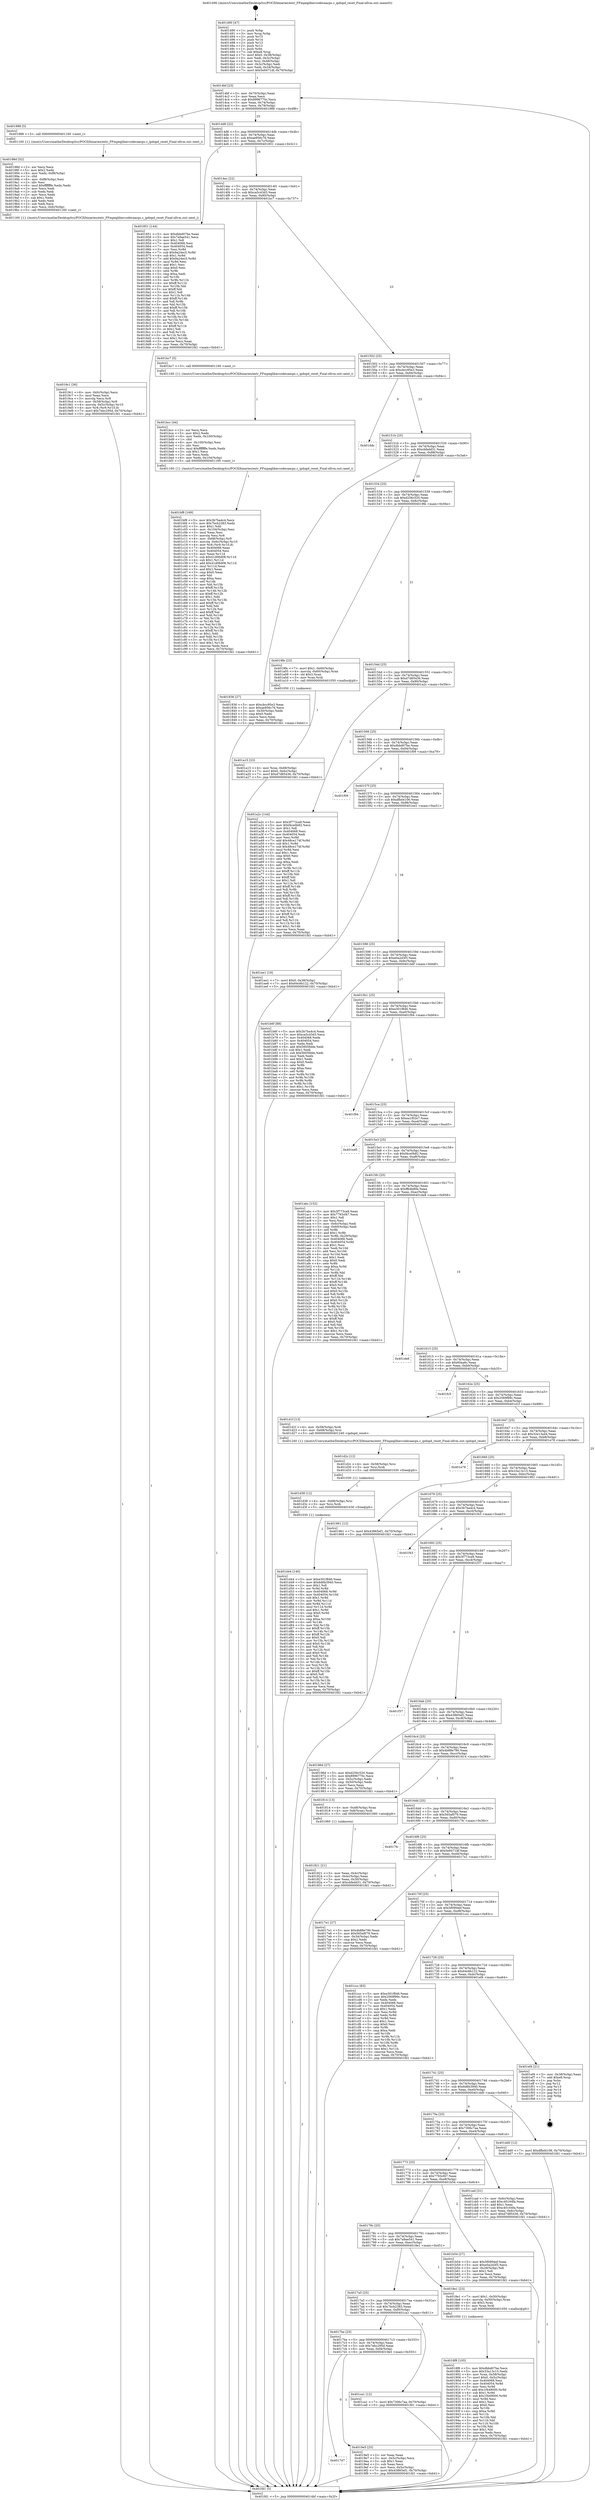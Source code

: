 digraph "0x401490" {
  label = "0x401490 (/mnt/c/Users/mathe/Desktop/tcc/POCII/binaries/extr_FFmpeglibavcodecaacps.c_ipdopd_reset_Final-ollvm.out::main(0))"
  labelloc = "t"
  node[shape=record]

  Entry [label="",width=0.3,height=0.3,shape=circle,fillcolor=black,style=filled]
  "0x4014bf" [label="{
     0x4014bf [23]\l
     | [instrs]\l
     &nbsp;&nbsp;0x4014bf \<+3\>: mov -0x70(%rbp),%eax\l
     &nbsp;&nbsp;0x4014c2 \<+2\>: mov %eax,%ecx\l
     &nbsp;&nbsp;0x4014c4 \<+6\>: sub $0x8996770c,%ecx\l
     &nbsp;&nbsp;0x4014ca \<+3\>: mov %eax,-0x74(%rbp)\l
     &nbsp;&nbsp;0x4014cd \<+3\>: mov %ecx,-0x78(%rbp)\l
     &nbsp;&nbsp;0x4014d0 \<+6\>: je 0000000000401988 \<main+0x4f8\>\l
  }"]
  "0x401988" [label="{
     0x401988 [5]\l
     | [instrs]\l
     &nbsp;&nbsp;0x401988 \<+5\>: call 0000000000401160 \<next_i\>\l
     | [calls]\l
     &nbsp;&nbsp;0x401160 \{1\} (/mnt/c/Users/mathe/Desktop/tcc/POCII/binaries/extr_FFmpeglibavcodecaacps.c_ipdopd_reset_Final-ollvm.out::next_i)\l
  }"]
  "0x4014d6" [label="{
     0x4014d6 [22]\l
     | [instrs]\l
     &nbsp;&nbsp;0x4014d6 \<+5\>: jmp 00000000004014db \<main+0x4b\>\l
     &nbsp;&nbsp;0x4014db \<+3\>: mov -0x74(%rbp),%eax\l
     &nbsp;&nbsp;0x4014de \<+5\>: sub $0xae956c76,%eax\l
     &nbsp;&nbsp;0x4014e3 \<+3\>: mov %eax,-0x7c(%rbp)\l
     &nbsp;&nbsp;0x4014e6 \<+6\>: je 0000000000401851 \<main+0x3c1\>\l
  }"]
  Exit [label="",width=0.3,height=0.3,shape=circle,fillcolor=black,style=filled,peripheries=2]
  "0x401851" [label="{
     0x401851 [144]\l
     | [instrs]\l
     &nbsp;&nbsp;0x401851 \<+5\>: mov $0xdbbd07be,%eax\l
     &nbsp;&nbsp;0x401856 \<+5\>: mov $0x7a9ae541,%ecx\l
     &nbsp;&nbsp;0x40185b \<+2\>: mov $0x1,%dl\l
     &nbsp;&nbsp;0x40185d \<+7\>: mov 0x404068,%esi\l
     &nbsp;&nbsp;0x401864 \<+7\>: mov 0x404054,%edi\l
     &nbsp;&nbsp;0x40186b \<+3\>: mov %esi,%r8d\l
     &nbsp;&nbsp;0x40186e \<+7\>: sub $0x9a24ec5,%r8d\l
     &nbsp;&nbsp;0x401875 \<+4\>: sub $0x1,%r8d\l
     &nbsp;&nbsp;0x401879 \<+7\>: add $0x9a24ec5,%r8d\l
     &nbsp;&nbsp;0x401880 \<+4\>: imul %r8d,%esi\l
     &nbsp;&nbsp;0x401884 \<+3\>: and $0x1,%esi\l
     &nbsp;&nbsp;0x401887 \<+3\>: cmp $0x0,%esi\l
     &nbsp;&nbsp;0x40188a \<+4\>: sete %r9b\l
     &nbsp;&nbsp;0x40188e \<+3\>: cmp $0xa,%edi\l
     &nbsp;&nbsp;0x401891 \<+4\>: setl %r10b\l
     &nbsp;&nbsp;0x401895 \<+3\>: mov %r9b,%r11b\l
     &nbsp;&nbsp;0x401898 \<+4\>: xor $0xff,%r11b\l
     &nbsp;&nbsp;0x40189c \<+3\>: mov %r10b,%bl\l
     &nbsp;&nbsp;0x40189f \<+3\>: xor $0xff,%bl\l
     &nbsp;&nbsp;0x4018a2 \<+3\>: xor $0x1,%dl\l
     &nbsp;&nbsp;0x4018a5 \<+3\>: mov %r11b,%r14b\l
     &nbsp;&nbsp;0x4018a8 \<+4\>: and $0xff,%r14b\l
     &nbsp;&nbsp;0x4018ac \<+3\>: and %dl,%r9b\l
     &nbsp;&nbsp;0x4018af \<+3\>: mov %bl,%r15b\l
     &nbsp;&nbsp;0x4018b2 \<+4\>: and $0xff,%r15b\l
     &nbsp;&nbsp;0x4018b6 \<+3\>: and %dl,%r10b\l
     &nbsp;&nbsp;0x4018b9 \<+3\>: or %r9b,%r14b\l
     &nbsp;&nbsp;0x4018bc \<+3\>: or %r10b,%r15b\l
     &nbsp;&nbsp;0x4018bf \<+3\>: xor %r15b,%r14b\l
     &nbsp;&nbsp;0x4018c2 \<+3\>: or %bl,%r11b\l
     &nbsp;&nbsp;0x4018c5 \<+4\>: xor $0xff,%r11b\l
     &nbsp;&nbsp;0x4018c9 \<+3\>: or $0x1,%dl\l
     &nbsp;&nbsp;0x4018cc \<+3\>: and %dl,%r11b\l
     &nbsp;&nbsp;0x4018cf \<+3\>: or %r11b,%r14b\l
     &nbsp;&nbsp;0x4018d2 \<+4\>: test $0x1,%r14b\l
     &nbsp;&nbsp;0x4018d6 \<+3\>: cmovne %ecx,%eax\l
     &nbsp;&nbsp;0x4018d9 \<+3\>: mov %eax,-0x70(%rbp)\l
     &nbsp;&nbsp;0x4018dc \<+5\>: jmp 0000000000401fd1 \<main+0xb41\>\l
  }"]
  "0x4014ec" [label="{
     0x4014ec [22]\l
     | [instrs]\l
     &nbsp;&nbsp;0x4014ec \<+5\>: jmp 00000000004014f1 \<main+0x61\>\l
     &nbsp;&nbsp;0x4014f1 \<+3\>: mov -0x74(%rbp),%eax\l
     &nbsp;&nbsp;0x4014f4 \<+5\>: sub $0xca5c43d3,%eax\l
     &nbsp;&nbsp;0x4014f9 \<+3\>: mov %eax,-0x80(%rbp)\l
     &nbsp;&nbsp;0x4014fc \<+6\>: je 0000000000401bc7 \<main+0x737\>\l
  }"]
  "0x401d44" [label="{
     0x401d44 [140]\l
     | [instrs]\l
     &nbsp;&nbsp;0x401d44 \<+5\>: mov $0xe301f846,%eax\l
     &nbsp;&nbsp;0x401d49 \<+5\>: mov $0x6d6b3940,%ecx\l
     &nbsp;&nbsp;0x401d4e \<+2\>: mov $0x1,%dl\l
     &nbsp;&nbsp;0x401d50 \<+3\>: xor %r8d,%r8d\l
     &nbsp;&nbsp;0x401d53 \<+8\>: mov 0x404068,%r9d\l
     &nbsp;&nbsp;0x401d5b \<+8\>: mov 0x404054,%r10d\l
     &nbsp;&nbsp;0x401d63 \<+4\>: sub $0x1,%r8d\l
     &nbsp;&nbsp;0x401d67 \<+3\>: mov %r9d,%r11d\l
     &nbsp;&nbsp;0x401d6a \<+3\>: add %r8d,%r11d\l
     &nbsp;&nbsp;0x401d6d \<+4\>: imul %r11d,%r9d\l
     &nbsp;&nbsp;0x401d71 \<+4\>: and $0x1,%r9d\l
     &nbsp;&nbsp;0x401d75 \<+4\>: cmp $0x0,%r9d\l
     &nbsp;&nbsp;0x401d79 \<+3\>: sete %bl\l
     &nbsp;&nbsp;0x401d7c \<+4\>: cmp $0xa,%r10d\l
     &nbsp;&nbsp;0x401d80 \<+4\>: setl %r14b\l
     &nbsp;&nbsp;0x401d84 \<+3\>: mov %bl,%r15b\l
     &nbsp;&nbsp;0x401d87 \<+4\>: xor $0xff,%r15b\l
     &nbsp;&nbsp;0x401d8b \<+3\>: mov %r14b,%r12b\l
     &nbsp;&nbsp;0x401d8e \<+4\>: xor $0xff,%r12b\l
     &nbsp;&nbsp;0x401d92 \<+3\>: xor $0x0,%dl\l
     &nbsp;&nbsp;0x401d95 \<+3\>: mov %r15b,%r13b\l
     &nbsp;&nbsp;0x401d98 \<+4\>: and $0x0,%r13b\l
     &nbsp;&nbsp;0x401d9c \<+2\>: and %dl,%bl\l
     &nbsp;&nbsp;0x401d9e \<+3\>: mov %r12b,%sil\l
     &nbsp;&nbsp;0x401da1 \<+4\>: and $0x0,%sil\l
     &nbsp;&nbsp;0x401da5 \<+3\>: and %dl,%r14b\l
     &nbsp;&nbsp;0x401da8 \<+3\>: or %bl,%r13b\l
     &nbsp;&nbsp;0x401dab \<+3\>: or %r14b,%sil\l
     &nbsp;&nbsp;0x401dae \<+3\>: xor %sil,%r13b\l
     &nbsp;&nbsp;0x401db1 \<+3\>: or %r12b,%r15b\l
     &nbsp;&nbsp;0x401db4 \<+4\>: xor $0xff,%r15b\l
     &nbsp;&nbsp;0x401db8 \<+3\>: or $0x0,%dl\l
     &nbsp;&nbsp;0x401dbb \<+3\>: and %dl,%r15b\l
     &nbsp;&nbsp;0x401dbe \<+3\>: or %r15b,%r13b\l
     &nbsp;&nbsp;0x401dc1 \<+4\>: test $0x1,%r13b\l
     &nbsp;&nbsp;0x401dc5 \<+3\>: cmovne %ecx,%eax\l
     &nbsp;&nbsp;0x401dc8 \<+3\>: mov %eax,-0x70(%rbp)\l
     &nbsp;&nbsp;0x401dcb \<+5\>: jmp 0000000000401fd1 \<main+0xb41\>\l
  }"]
  "0x401bc7" [label="{
     0x401bc7 [5]\l
     | [instrs]\l
     &nbsp;&nbsp;0x401bc7 \<+5\>: call 0000000000401160 \<next_i\>\l
     | [calls]\l
     &nbsp;&nbsp;0x401160 \{1\} (/mnt/c/Users/mathe/Desktop/tcc/POCII/binaries/extr_FFmpeglibavcodecaacps.c_ipdopd_reset_Final-ollvm.out::next_i)\l
  }"]
  "0x401502" [label="{
     0x401502 [25]\l
     | [instrs]\l
     &nbsp;&nbsp;0x401502 \<+5\>: jmp 0000000000401507 \<main+0x77\>\l
     &nbsp;&nbsp;0x401507 \<+3\>: mov -0x74(%rbp),%eax\l
     &nbsp;&nbsp;0x40150a \<+5\>: sub $0xcbcc95e3,%eax\l
     &nbsp;&nbsp;0x40150f \<+6\>: mov %eax,-0x84(%rbp)\l
     &nbsp;&nbsp;0x401515 \<+6\>: je 0000000000401ddc \<main+0x94c\>\l
  }"]
  "0x401d38" [label="{
     0x401d38 [12]\l
     | [instrs]\l
     &nbsp;&nbsp;0x401d38 \<+4\>: mov -0x68(%rbp),%rsi\l
     &nbsp;&nbsp;0x401d3c \<+3\>: mov %rsi,%rdi\l
     &nbsp;&nbsp;0x401d3f \<+5\>: call 0000000000401030 \<free@plt\>\l
     | [calls]\l
     &nbsp;&nbsp;0x401030 \{1\} (unknown)\l
  }"]
  "0x401ddc" [label="{
     0x401ddc\l
  }", style=dashed]
  "0x40151b" [label="{
     0x40151b [25]\l
     | [instrs]\l
     &nbsp;&nbsp;0x40151b \<+5\>: jmp 0000000000401520 \<main+0x90\>\l
     &nbsp;&nbsp;0x401520 \<+3\>: mov -0x74(%rbp),%eax\l
     &nbsp;&nbsp;0x401523 \<+5\>: sub $0xcbfedd31,%eax\l
     &nbsp;&nbsp;0x401528 \<+6\>: mov %eax,-0x88(%rbp)\l
     &nbsp;&nbsp;0x40152e \<+6\>: je 0000000000401836 \<main+0x3a6\>\l
  }"]
  "0x401d2c" [label="{
     0x401d2c [12]\l
     | [instrs]\l
     &nbsp;&nbsp;0x401d2c \<+4\>: mov -0x58(%rbp),%rsi\l
     &nbsp;&nbsp;0x401d30 \<+3\>: mov %rsi,%rdi\l
     &nbsp;&nbsp;0x401d33 \<+5\>: call 0000000000401030 \<free@plt\>\l
     | [calls]\l
     &nbsp;&nbsp;0x401030 \{1\} (unknown)\l
  }"]
  "0x401836" [label="{
     0x401836 [27]\l
     | [instrs]\l
     &nbsp;&nbsp;0x401836 \<+5\>: mov $0xcbcc95e3,%eax\l
     &nbsp;&nbsp;0x40183b \<+5\>: mov $0xae956c76,%ecx\l
     &nbsp;&nbsp;0x401840 \<+3\>: mov -0x30(%rbp),%edx\l
     &nbsp;&nbsp;0x401843 \<+3\>: cmp $0x0,%edx\l
     &nbsp;&nbsp;0x401846 \<+3\>: cmove %ecx,%eax\l
     &nbsp;&nbsp;0x401849 \<+3\>: mov %eax,-0x70(%rbp)\l
     &nbsp;&nbsp;0x40184c \<+5\>: jmp 0000000000401fd1 \<main+0xb41\>\l
  }"]
  "0x401534" [label="{
     0x401534 [25]\l
     | [instrs]\l
     &nbsp;&nbsp;0x401534 \<+5\>: jmp 0000000000401539 \<main+0xa9\>\l
     &nbsp;&nbsp;0x401539 \<+3\>: mov -0x74(%rbp),%eax\l
     &nbsp;&nbsp;0x40153c \<+5\>: sub $0xd256c520,%eax\l
     &nbsp;&nbsp;0x401541 \<+6\>: mov %eax,-0x8c(%rbp)\l
     &nbsp;&nbsp;0x401547 \<+6\>: je 00000000004019fe \<main+0x56e\>\l
  }"]
  "0x401bf8" [label="{
     0x401bf8 [169]\l
     | [instrs]\l
     &nbsp;&nbsp;0x401bf8 \<+5\>: mov $0x3b7ba4c4,%ecx\l
     &nbsp;&nbsp;0x401bfd \<+5\>: mov $0x7bcb2383,%edx\l
     &nbsp;&nbsp;0x401c02 \<+3\>: mov $0x1,%dil\l
     &nbsp;&nbsp;0x401c05 \<+6\>: mov -0x104(%rbp),%esi\l
     &nbsp;&nbsp;0x401c0b \<+3\>: imul %eax,%esi\l
     &nbsp;&nbsp;0x401c0e \<+3\>: movslq %esi,%r8\l
     &nbsp;&nbsp;0x401c11 \<+4\>: mov -0x68(%rbp),%r9\l
     &nbsp;&nbsp;0x401c15 \<+4\>: movslq -0x6c(%rbp),%r10\l
     &nbsp;&nbsp;0x401c19 \<+4\>: mov %r8,(%r9,%r10,8)\l
     &nbsp;&nbsp;0x401c1d \<+7\>: mov 0x404068,%eax\l
     &nbsp;&nbsp;0x401c24 \<+7\>: mov 0x404054,%esi\l
     &nbsp;&nbsp;0x401c2b \<+3\>: mov %eax,%r11d\l
     &nbsp;&nbsp;0x401c2e \<+7\>: sub $0x41d06d08,%r11d\l
     &nbsp;&nbsp;0x401c35 \<+4\>: sub $0x1,%r11d\l
     &nbsp;&nbsp;0x401c39 \<+7\>: add $0x41d06d08,%r11d\l
     &nbsp;&nbsp;0x401c40 \<+4\>: imul %r11d,%eax\l
     &nbsp;&nbsp;0x401c44 \<+3\>: and $0x1,%eax\l
     &nbsp;&nbsp;0x401c47 \<+3\>: cmp $0x0,%eax\l
     &nbsp;&nbsp;0x401c4a \<+3\>: sete %bl\l
     &nbsp;&nbsp;0x401c4d \<+3\>: cmp $0xa,%esi\l
     &nbsp;&nbsp;0x401c50 \<+4\>: setl %r14b\l
     &nbsp;&nbsp;0x401c54 \<+3\>: mov %bl,%r15b\l
     &nbsp;&nbsp;0x401c57 \<+4\>: xor $0xff,%r15b\l
     &nbsp;&nbsp;0x401c5b \<+3\>: mov %r14b,%r12b\l
     &nbsp;&nbsp;0x401c5e \<+4\>: xor $0xff,%r12b\l
     &nbsp;&nbsp;0x401c62 \<+4\>: xor $0x1,%dil\l
     &nbsp;&nbsp;0x401c66 \<+3\>: mov %r15b,%r13b\l
     &nbsp;&nbsp;0x401c69 \<+4\>: and $0xff,%r13b\l
     &nbsp;&nbsp;0x401c6d \<+3\>: and %dil,%bl\l
     &nbsp;&nbsp;0x401c70 \<+3\>: mov %r12b,%al\l
     &nbsp;&nbsp;0x401c73 \<+2\>: and $0xff,%al\l
     &nbsp;&nbsp;0x401c75 \<+3\>: and %dil,%r14b\l
     &nbsp;&nbsp;0x401c78 \<+3\>: or %bl,%r13b\l
     &nbsp;&nbsp;0x401c7b \<+3\>: or %r14b,%al\l
     &nbsp;&nbsp;0x401c7e \<+3\>: xor %al,%r13b\l
     &nbsp;&nbsp;0x401c81 \<+3\>: or %r12b,%r15b\l
     &nbsp;&nbsp;0x401c84 \<+4\>: xor $0xff,%r15b\l
     &nbsp;&nbsp;0x401c88 \<+4\>: or $0x1,%dil\l
     &nbsp;&nbsp;0x401c8c \<+3\>: and %dil,%r15b\l
     &nbsp;&nbsp;0x401c8f \<+3\>: or %r15b,%r13b\l
     &nbsp;&nbsp;0x401c92 \<+4\>: test $0x1,%r13b\l
     &nbsp;&nbsp;0x401c96 \<+3\>: cmovne %edx,%ecx\l
     &nbsp;&nbsp;0x401c99 \<+3\>: mov %ecx,-0x70(%rbp)\l
     &nbsp;&nbsp;0x401c9c \<+5\>: jmp 0000000000401fd1 \<main+0xb41\>\l
  }"]
  "0x4019fe" [label="{
     0x4019fe [23]\l
     | [instrs]\l
     &nbsp;&nbsp;0x4019fe \<+7\>: movl $0x1,-0x60(%rbp)\l
     &nbsp;&nbsp;0x401a05 \<+4\>: movslq -0x60(%rbp),%rax\l
     &nbsp;&nbsp;0x401a09 \<+4\>: shl $0x3,%rax\l
     &nbsp;&nbsp;0x401a0d \<+3\>: mov %rax,%rdi\l
     &nbsp;&nbsp;0x401a10 \<+5\>: call 0000000000401050 \<malloc@plt\>\l
     | [calls]\l
     &nbsp;&nbsp;0x401050 \{1\} (unknown)\l
  }"]
  "0x40154d" [label="{
     0x40154d [25]\l
     | [instrs]\l
     &nbsp;&nbsp;0x40154d \<+5\>: jmp 0000000000401552 \<main+0xc2\>\l
     &nbsp;&nbsp;0x401552 \<+3\>: mov -0x74(%rbp),%eax\l
     &nbsp;&nbsp;0x401555 \<+5\>: sub $0xd7d85436,%eax\l
     &nbsp;&nbsp;0x40155a \<+6\>: mov %eax,-0x90(%rbp)\l
     &nbsp;&nbsp;0x401560 \<+6\>: je 0000000000401a2c \<main+0x59c\>\l
  }"]
  "0x401bcc" [label="{
     0x401bcc [44]\l
     | [instrs]\l
     &nbsp;&nbsp;0x401bcc \<+2\>: xor %ecx,%ecx\l
     &nbsp;&nbsp;0x401bce \<+5\>: mov $0x2,%edx\l
     &nbsp;&nbsp;0x401bd3 \<+6\>: mov %edx,-0x100(%rbp)\l
     &nbsp;&nbsp;0x401bd9 \<+1\>: cltd\l
     &nbsp;&nbsp;0x401bda \<+6\>: mov -0x100(%rbp),%esi\l
     &nbsp;&nbsp;0x401be0 \<+2\>: idiv %esi\l
     &nbsp;&nbsp;0x401be2 \<+6\>: imul $0xfffffffe,%edx,%edx\l
     &nbsp;&nbsp;0x401be8 \<+3\>: sub $0x1,%ecx\l
     &nbsp;&nbsp;0x401beb \<+2\>: sub %ecx,%edx\l
     &nbsp;&nbsp;0x401bed \<+6\>: mov %edx,-0x104(%rbp)\l
     &nbsp;&nbsp;0x401bf3 \<+5\>: call 0000000000401160 \<next_i\>\l
     | [calls]\l
     &nbsp;&nbsp;0x401160 \{1\} (/mnt/c/Users/mathe/Desktop/tcc/POCII/binaries/extr_FFmpeglibavcodecaacps.c_ipdopd_reset_Final-ollvm.out::next_i)\l
  }"]
  "0x401a2c" [label="{
     0x401a2c [144]\l
     | [instrs]\l
     &nbsp;&nbsp;0x401a2c \<+5\>: mov $0x3f773ca9,%eax\l
     &nbsp;&nbsp;0x401a31 \<+5\>: mov $0xf4ce0b82,%ecx\l
     &nbsp;&nbsp;0x401a36 \<+2\>: mov $0x1,%dl\l
     &nbsp;&nbsp;0x401a38 \<+7\>: mov 0x404068,%esi\l
     &nbsp;&nbsp;0x401a3f \<+7\>: mov 0x404054,%edi\l
     &nbsp;&nbsp;0x401a46 \<+3\>: mov %esi,%r8d\l
     &nbsp;&nbsp;0x401a49 \<+7\>: add $0x48ce174f,%r8d\l
     &nbsp;&nbsp;0x401a50 \<+4\>: sub $0x1,%r8d\l
     &nbsp;&nbsp;0x401a54 \<+7\>: sub $0x48ce174f,%r8d\l
     &nbsp;&nbsp;0x401a5b \<+4\>: imul %r8d,%esi\l
     &nbsp;&nbsp;0x401a5f \<+3\>: and $0x1,%esi\l
     &nbsp;&nbsp;0x401a62 \<+3\>: cmp $0x0,%esi\l
     &nbsp;&nbsp;0x401a65 \<+4\>: sete %r9b\l
     &nbsp;&nbsp;0x401a69 \<+3\>: cmp $0xa,%edi\l
     &nbsp;&nbsp;0x401a6c \<+4\>: setl %r10b\l
     &nbsp;&nbsp;0x401a70 \<+3\>: mov %r9b,%r11b\l
     &nbsp;&nbsp;0x401a73 \<+4\>: xor $0xff,%r11b\l
     &nbsp;&nbsp;0x401a77 \<+3\>: mov %r10b,%bl\l
     &nbsp;&nbsp;0x401a7a \<+3\>: xor $0xff,%bl\l
     &nbsp;&nbsp;0x401a7d \<+3\>: xor $0x1,%dl\l
     &nbsp;&nbsp;0x401a80 \<+3\>: mov %r11b,%r14b\l
     &nbsp;&nbsp;0x401a83 \<+4\>: and $0xff,%r14b\l
     &nbsp;&nbsp;0x401a87 \<+3\>: and %dl,%r9b\l
     &nbsp;&nbsp;0x401a8a \<+3\>: mov %bl,%r15b\l
     &nbsp;&nbsp;0x401a8d \<+4\>: and $0xff,%r15b\l
     &nbsp;&nbsp;0x401a91 \<+3\>: and %dl,%r10b\l
     &nbsp;&nbsp;0x401a94 \<+3\>: or %r9b,%r14b\l
     &nbsp;&nbsp;0x401a97 \<+3\>: or %r10b,%r15b\l
     &nbsp;&nbsp;0x401a9a \<+3\>: xor %r15b,%r14b\l
     &nbsp;&nbsp;0x401a9d \<+3\>: or %bl,%r11b\l
     &nbsp;&nbsp;0x401aa0 \<+4\>: xor $0xff,%r11b\l
     &nbsp;&nbsp;0x401aa4 \<+3\>: or $0x1,%dl\l
     &nbsp;&nbsp;0x401aa7 \<+3\>: and %dl,%r11b\l
     &nbsp;&nbsp;0x401aaa \<+3\>: or %r11b,%r14b\l
     &nbsp;&nbsp;0x401aad \<+4\>: test $0x1,%r14b\l
     &nbsp;&nbsp;0x401ab1 \<+3\>: cmovne %ecx,%eax\l
     &nbsp;&nbsp;0x401ab4 \<+3\>: mov %eax,-0x70(%rbp)\l
     &nbsp;&nbsp;0x401ab7 \<+5\>: jmp 0000000000401fd1 \<main+0xb41\>\l
  }"]
  "0x401566" [label="{
     0x401566 [25]\l
     | [instrs]\l
     &nbsp;&nbsp;0x401566 \<+5\>: jmp 000000000040156b \<main+0xdb\>\l
     &nbsp;&nbsp;0x40156b \<+3\>: mov -0x74(%rbp),%eax\l
     &nbsp;&nbsp;0x40156e \<+5\>: sub $0xdbbd07be,%eax\l
     &nbsp;&nbsp;0x401573 \<+6\>: mov %eax,-0x94(%rbp)\l
     &nbsp;&nbsp;0x401579 \<+6\>: je 0000000000401f09 \<main+0xa79\>\l
  }"]
  "0x401a15" [label="{
     0x401a15 [23]\l
     | [instrs]\l
     &nbsp;&nbsp;0x401a15 \<+4\>: mov %rax,-0x68(%rbp)\l
     &nbsp;&nbsp;0x401a19 \<+7\>: movl $0x0,-0x6c(%rbp)\l
     &nbsp;&nbsp;0x401a20 \<+7\>: movl $0xd7d85436,-0x70(%rbp)\l
     &nbsp;&nbsp;0x401a27 \<+5\>: jmp 0000000000401fd1 \<main+0xb41\>\l
  }"]
  "0x401f09" [label="{
     0x401f09\l
  }", style=dashed]
  "0x40157f" [label="{
     0x40157f [25]\l
     | [instrs]\l
     &nbsp;&nbsp;0x40157f \<+5\>: jmp 0000000000401584 \<main+0xf4\>\l
     &nbsp;&nbsp;0x401584 \<+3\>: mov -0x74(%rbp),%eax\l
     &nbsp;&nbsp;0x401587 \<+5\>: sub $0xdfbd4106,%eax\l
     &nbsp;&nbsp;0x40158c \<+6\>: mov %eax,-0x98(%rbp)\l
     &nbsp;&nbsp;0x401592 \<+6\>: je 0000000000401ee1 \<main+0xa51\>\l
  }"]
  "0x4017d7" [label="{
     0x4017d7\l
  }", style=dashed]
  "0x401ee1" [label="{
     0x401ee1 [19]\l
     | [instrs]\l
     &nbsp;&nbsp;0x401ee1 \<+7\>: movl $0x0,-0x38(%rbp)\l
     &nbsp;&nbsp;0x401ee8 \<+7\>: movl $0x64c6b122,-0x70(%rbp)\l
     &nbsp;&nbsp;0x401eef \<+5\>: jmp 0000000000401fd1 \<main+0xb41\>\l
  }"]
  "0x401598" [label="{
     0x401598 [25]\l
     | [instrs]\l
     &nbsp;&nbsp;0x401598 \<+5\>: jmp 000000000040159d \<main+0x10d\>\l
     &nbsp;&nbsp;0x40159d \<+3\>: mov -0x74(%rbp),%eax\l
     &nbsp;&nbsp;0x4015a0 \<+5\>: sub $0xe0a2d3f3,%eax\l
     &nbsp;&nbsp;0x4015a5 \<+6\>: mov %eax,-0x9c(%rbp)\l
     &nbsp;&nbsp;0x4015ab \<+6\>: je 0000000000401b6f \<main+0x6df\>\l
  }"]
  "0x4019e5" [label="{
     0x4019e5 [25]\l
     | [instrs]\l
     &nbsp;&nbsp;0x4019e5 \<+2\>: xor %eax,%eax\l
     &nbsp;&nbsp;0x4019e7 \<+3\>: mov -0x5c(%rbp),%ecx\l
     &nbsp;&nbsp;0x4019ea \<+3\>: sub $0x1,%eax\l
     &nbsp;&nbsp;0x4019ed \<+2\>: sub %eax,%ecx\l
     &nbsp;&nbsp;0x4019ef \<+3\>: mov %ecx,-0x5c(%rbp)\l
     &nbsp;&nbsp;0x4019f2 \<+7\>: movl $0x43865ef1,-0x70(%rbp)\l
     &nbsp;&nbsp;0x4019f9 \<+5\>: jmp 0000000000401fd1 \<main+0xb41\>\l
  }"]
  "0x401b6f" [label="{
     0x401b6f [88]\l
     | [instrs]\l
     &nbsp;&nbsp;0x401b6f \<+5\>: mov $0x3b7ba4c4,%eax\l
     &nbsp;&nbsp;0x401b74 \<+5\>: mov $0xca5c43d3,%ecx\l
     &nbsp;&nbsp;0x401b79 \<+7\>: mov 0x404068,%edx\l
     &nbsp;&nbsp;0x401b80 \<+7\>: mov 0x404054,%esi\l
     &nbsp;&nbsp;0x401b87 \<+2\>: mov %edx,%edi\l
     &nbsp;&nbsp;0x401b89 \<+6\>: add $0x5605fdde,%edi\l
     &nbsp;&nbsp;0x401b8f \<+3\>: sub $0x1,%edi\l
     &nbsp;&nbsp;0x401b92 \<+6\>: sub $0x5605fdde,%edi\l
     &nbsp;&nbsp;0x401b98 \<+3\>: imul %edi,%edx\l
     &nbsp;&nbsp;0x401b9b \<+3\>: and $0x1,%edx\l
     &nbsp;&nbsp;0x401b9e \<+3\>: cmp $0x0,%edx\l
     &nbsp;&nbsp;0x401ba1 \<+4\>: sete %r8b\l
     &nbsp;&nbsp;0x401ba5 \<+3\>: cmp $0xa,%esi\l
     &nbsp;&nbsp;0x401ba8 \<+4\>: setl %r9b\l
     &nbsp;&nbsp;0x401bac \<+3\>: mov %r8b,%r10b\l
     &nbsp;&nbsp;0x401baf \<+3\>: and %r9b,%r10b\l
     &nbsp;&nbsp;0x401bb2 \<+3\>: xor %r9b,%r8b\l
     &nbsp;&nbsp;0x401bb5 \<+3\>: or %r8b,%r10b\l
     &nbsp;&nbsp;0x401bb8 \<+4\>: test $0x1,%r10b\l
     &nbsp;&nbsp;0x401bbc \<+3\>: cmovne %ecx,%eax\l
     &nbsp;&nbsp;0x401bbf \<+3\>: mov %eax,-0x70(%rbp)\l
     &nbsp;&nbsp;0x401bc2 \<+5\>: jmp 0000000000401fd1 \<main+0xb41\>\l
  }"]
  "0x4015b1" [label="{
     0x4015b1 [25]\l
     | [instrs]\l
     &nbsp;&nbsp;0x4015b1 \<+5\>: jmp 00000000004015b6 \<main+0x126\>\l
     &nbsp;&nbsp;0x4015b6 \<+3\>: mov -0x74(%rbp),%eax\l
     &nbsp;&nbsp;0x4015b9 \<+5\>: sub $0xe301f846,%eax\l
     &nbsp;&nbsp;0x4015be \<+6\>: mov %eax,-0xa0(%rbp)\l
     &nbsp;&nbsp;0x4015c4 \<+6\>: je 0000000000401f94 \<main+0xb04\>\l
  }"]
  "0x4017be" [label="{
     0x4017be [25]\l
     | [instrs]\l
     &nbsp;&nbsp;0x4017be \<+5\>: jmp 00000000004017c3 \<main+0x333\>\l
     &nbsp;&nbsp;0x4017c3 \<+3\>: mov -0x74(%rbp),%eax\l
     &nbsp;&nbsp;0x4017c6 \<+5\>: sub $0x7ebc295d,%eax\l
     &nbsp;&nbsp;0x4017cb \<+6\>: mov %eax,-0xf4(%rbp)\l
     &nbsp;&nbsp;0x4017d1 \<+6\>: je 00000000004019e5 \<main+0x555\>\l
  }"]
  "0x401f94" [label="{
     0x401f94\l
  }", style=dashed]
  "0x4015ca" [label="{
     0x4015ca [25]\l
     | [instrs]\l
     &nbsp;&nbsp;0x4015ca \<+5\>: jmp 00000000004015cf \<main+0x13f\>\l
     &nbsp;&nbsp;0x4015cf \<+3\>: mov -0x74(%rbp),%eax\l
     &nbsp;&nbsp;0x4015d2 \<+5\>: sub $0xea1f02e7,%eax\l
     &nbsp;&nbsp;0x4015d7 \<+6\>: mov %eax,-0xa4(%rbp)\l
     &nbsp;&nbsp;0x4015dd \<+6\>: je 0000000000401ed5 \<main+0xa45\>\l
  }"]
  "0x401ca1" [label="{
     0x401ca1 [12]\l
     | [instrs]\l
     &nbsp;&nbsp;0x401ca1 \<+7\>: movl $0x7306c7aa,-0x70(%rbp)\l
     &nbsp;&nbsp;0x401ca8 \<+5\>: jmp 0000000000401fd1 \<main+0xb41\>\l
  }"]
  "0x401ed5" [label="{
     0x401ed5\l
  }", style=dashed]
  "0x4015e3" [label="{
     0x4015e3 [25]\l
     | [instrs]\l
     &nbsp;&nbsp;0x4015e3 \<+5\>: jmp 00000000004015e8 \<main+0x158\>\l
     &nbsp;&nbsp;0x4015e8 \<+3\>: mov -0x74(%rbp),%eax\l
     &nbsp;&nbsp;0x4015eb \<+5\>: sub $0xf4ce0b82,%eax\l
     &nbsp;&nbsp;0x4015f0 \<+6\>: mov %eax,-0xa8(%rbp)\l
     &nbsp;&nbsp;0x4015f6 \<+6\>: je 0000000000401abc \<main+0x62c\>\l
  }"]
  "0x4019c1" [label="{
     0x4019c1 [36]\l
     | [instrs]\l
     &nbsp;&nbsp;0x4019c1 \<+6\>: mov -0xfc(%rbp),%ecx\l
     &nbsp;&nbsp;0x4019c7 \<+3\>: imul %eax,%ecx\l
     &nbsp;&nbsp;0x4019ca \<+3\>: movslq %ecx,%r8\l
     &nbsp;&nbsp;0x4019cd \<+4\>: mov -0x58(%rbp),%r9\l
     &nbsp;&nbsp;0x4019d1 \<+4\>: movslq -0x5c(%rbp),%r10\l
     &nbsp;&nbsp;0x4019d5 \<+4\>: mov %r8,(%r9,%r10,8)\l
     &nbsp;&nbsp;0x4019d9 \<+7\>: movl $0x7ebc295d,-0x70(%rbp)\l
     &nbsp;&nbsp;0x4019e0 \<+5\>: jmp 0000000000401fd1 \<main+0xb41\>\l
  }"]
  "0x401abc" [label="{
     0x401abc [152]\l
     | [instrs]\l
     &nbsp;&nbsp;0x401abc \<+5\>: mov $0x3f773ca9,%eax\l
     &nbsp;&nbsp;0x401ac1 \<+5\>: mov $0x7793cf47,%ecx\l
     &nbsp;&nbsp;0x401ac6 \<+2\>: mov $0x1,%dl\l
     &nbsp;&nbsp;0x401ac8 \<+2\>: xor %esi,%esi\l
     &nbsp;&nbsp;0x401aca \<+3\>: mov -0x6c(%rbp),%edi\l
     &nbsp;&nbsp;0x401acd \<+3\>: cmp -0x60(%rbp),%edi\l
     &nbsp;&nbsp;0x401ad0 \<+4\>: setl %r8b\l
     &nbsp;&nbsp;0x401ad4 \<+4\>: and $0x1,%r8b\l
     &nbsp;&nbsp;0x401ad8 \<+4\>: mov %r8b,-0x29(%rbp)\l
     &nbsp;&nbsp;0x401adc \<+7\>: mov 0x404068,%edi\l
     &nbsp;&nbsp;0x401ae3 \<+8\>: mov 0x404054,%r9d\l
     &nbsp;&nbsp;0x401aeb \<+3\>: sub $0x1,%esi\l
     &nbsp;&nbsp;0x401aee \<+3\>: mov %edi,%r10d\l
     &nbsp;&nbsp;0x401af1 \<+3\>: add %esi,%r10d\l
     &nbsp;&nbsp;0x401af4 \<+4\>: imul %r10d,%edi\l
     &nbsp;&nbsp;0x401af8 \<+3\>: and $0x1,%edi\l
     &nbsp;&nbsp;0x401afb \<+3\>: cmp $0x0,%edi\l
     &nbsp;&nbsp;0x401afe \<+4\>: sete %r8b\l
     &nbsp;&nbsp;0x401b02 \<+4\>: cmp $0xa,%r9d\l
     &nbsp;&nbsp;0x401b06 \<+4\>: setl %r11b\l
     &nbsp;&nbsp;0x401b0a \<+3\>: mov %r8b,%bl\l
     &nbsp;&nbsp;0x401b0d \<+3\>: xor $0xff,%bl\l
     &nbsp;&nbsp;0x401b10 \<+3\>: mov %r11b,%r14b\l
     &nbsp;&nbsp;0x401b13 \<+4\>: xor $0xff,%r14b\l
     &nbsp;&nbsp;0x401b17 \<+3\>: xor $0x0,%dl\l
     &nbsp;&nbsp;0x401b1a \<+3\>: mov %bl,%r15b\l
     &nbsp;&nbsp;0x401b1d \<+4\>: and $0x0,%r15b\l
     &nbsp;&nbsp;0x401b21 \<+3\>: and %dl,%r8b\l
     &nbsp;&nbsp;0x401b24 \<+3\>: mov %r14b,%r12b\l
     &nbsp;&nbsp;0x401b27 \<+4\>: and $0x0,%r12b\l
     &nbsp;&nbsp;0x401b2b \<+3\>: and %dl,%r11b\l
     &nbsp;&nbsp;0x401b2e \<+3\>: or %r8b,%r15b\l
     &nbsp;&nbsp;0x401b31 \<+3\>: or %r11b,%r12b\l
     &nbsp;&nbsp;0x401b34 \<+3\>: xor %r12b,%r15b\l
     &nbsp;&nbsp;0x401b37 \<+3\>: or %r14b,%bl\l
     &nbsp;&nbsp;0x401b3a \<+3\>: xor $0xff,%bl\l
     &nbsp;&nbsp;0x401b3d \<+3\>: or $0x0,%dl\l
     &nbsp;&nbsp;0x401b40 \<+2\>: and %dl,%bl\l
     &nbsp;&nbsp;0x401b42 \<+3\>: or %bl,%r15b\l
     &nbsp;&nbsp;0x401b45 \<+4\>: test $0x1,%r15b\l
     &nbsp;&nbsp;0x401b49 \<+3\>: cmovne %ecx,%eax\l
     &nbsp;&nbsp;0x401b4c \<+3\>: mov %eax,-0x70(%rbp)\l
     &nbsp;&nbsp;0x401b4f \<+5\>: jmp 0000000000401fd1 \<main+0xb41\>\l
  }"]
  "0x4015fc" [label="{
     0x4015fc [25]\l
     | [instrs]\l
     &nbsp;&nbsp;0x4015fc \<+5\>: jmp 0000000000401601 \<main+0x171\>\l
     &nbsp;&nbsp;0x401601 \<+3\>: mov -0x74(%rbp),%eax\l
     &nbsp;&nbsp;0x401604 \<+5\>: sub $0xffb4b80e,%eax\l
     &nbsp;&nbsp;0x401609 \<+6\>: mov %eax,-0xac(%rbp)\l
     &nbsp;&nbsp;0x40160f \<+6\>: je 0000000000401de8 \<main+0x958\>\l
  }"]
  "0x40198d" [label="{
     0x40198d [52]\l
     | [instrs]\l
     &nbsp;&nbsp;0x40198d \<+2\>: xor %ecx,%ecx\l
     &nbsp;&nbsp;0x40198f \<+5\>: mov $0x2,%edx\l
     &nbsp;&nbsp;0x401994 \<+6\>: mov %edx,-0xf8(%rbp)\l
     &nbsp;&nbsp;0x40199a \<+1\>: cltd\l
     &nbsp;&nbsp;0x40199b \<+6\>: mov -0xf8(%rbp),%esi\l
     &nbsp;&nbsp;0x4019a1 \<+2\>: idiv %esi\l
     &nbsp;&nbsp;0x4019a3 \<+6\>: imul $0xfffffffe,%edx,%edx\l
     &nbsp;&nbsp;0x4019a9 \<+2\>: mov %ecx,%edi\l
     &nbsp;&nbsp;0x4019ab \<+2\>: sub %edx,%edi\l
     &nbsp;&nbsp;0x4019ad \<+2\>: mov %ecx,%edx\l
     &nbsp;&nbsp;0x4019af \<+3\>: sub $0x1,%edx\l
     &nbsp;&nbsp;0x4019b2 \<+2\>: add %edx,%edi\l
     &nbsp;&nbsp;0x4019b4 \<+2\>: sub %edi,%ecx\l
     &nbsp;&nbsp;0x4019b6 \<+6\>: mov %ecx,-0xfc(%rbp)\l
     &nbsp;&nbsp;0x4019bc \<+5\>: call 0000000000401160 \<next_i\>\l
     | [calls]\l
     &nbsp;&nbsp;0x401160 \{1\} (/mnt/c/Users/mathe/Desktop/tcc/POCII/binaries/extr_FFmpeglibavcodecaacps.c_ipdopd_reset_Final-ollvm.out::next_i)\l
  }"]
  "0x401de8" [label="{
     0x401de8\l
  }", style=dashed]
  "0x401615" [label="{
     0x401615 [25]\l
     | [instrs]\l
     &nbsp;&nbsp;0x401615 \<+5\>: jmp 000000000040161a \<main+0x18a\>\l
     &nbsp;&nbsp;0x40161a \<+3\>: mov -0x74(%rbp),%eax\l
     &nbsp;&nbsp;0x40161d \<+5\>: sub $0x60aa6c,%eax\l
     &nbsp;&nbsp;0x401622 \<+6\>: mov %eax,-0xb0(%rbp)\l
     &nbsp;&nbsp;0x401628 \<+6\>: je 0000000000401fc5 \<main+0xb35\>\l
  }"]
  "0x4018f8" [label="{
     0x4018f8 [105]\l
     | [instrs]\l
     &nbsp;&nbsp;0x4018f8 \<+5\>: mov $0xdbbd07be,%ecx\l
     &nbsp;&nbsp;0x4018fd \<+5\>: mov $0x33a13c15,%edx\l
     &nbsp;&nbsp;0x401902 \<+4\>: mov %rax,-0x58(%rbp)\l
     &nbsp;&nbsp;0x401906 \<+7\>: movl $0x0,-0x5c(%rbp)\l
     &nbsp;&nbsp;0x40190d \<+7\>: mov 0x404068,%esi\l
     &nbsp;&nbsp;0x401914 \<+8\>: mov 0x404054,%r8d\l
     &nbsp;&nbsp;0x40191c \<+3\>: mov %esi,%r9d\l
     &nbsp;&nbsp;0x40191f \<+7\>: add $0x1f449000,%r9d\l
     &nbsp;&nbsp;0x401926 \<+4\>: sub $0x1,%r9d\l
     &nbsp;&nbsp;0x40192a \<+7\>: sub $0x1f449000,%r9d\l
     &nbsp;&nbsp;0x401931 \<+4\>: imul %r9d,%esi\l
     &nbsp;&nbsp;0x401935 \<+3\>: and $0x1,%esi\l
     &nbsp;&nbsp;0x401938 \<+3\>: cmp $0x0,%esi\l
     &nbsp;&nbsp;0x40193b \<+4\>: sete %r10b\l
     &nbsp;&nbsp;0x40193f \<+4\>: cmp $0xa,%r8d\l
     &nbsp;&nbsp;0x401943 \<+4\>: setl %r11b\l
     &nbsp;&nbsp;0x401947 \<+3\>: mov %r10b,%bl\l
     &nbsp;&nbsp;0x40194a \<+3\>: and %r11b,%bl\l
     &nbsp;&nbsp;0x40194d \<+3\>: xor %r11b,%r10b\l
     &nbsp;&nbsp;0x401950 \<+3\>: or %r10b,%bl\l
     &nbsp;&nbsp;0x401953 \<+3\>: test $0x1,%bl\l
     &nbsp;&nbsp;0x401956 \<+3\>: cmovne %edx,%ecx\l
     &nbsp;&nbsp;0x401959 \<+3\>: mov %ecx,-0x70(%rbp)\l
     &nbsp;&nbsp;0x40195c \<+5\>: jmp 0000000000401fd1 \<main+0xb41\>\l
  }"]
  "0x401fc5" [label="{
     0x401fc5\l
  }", style=dashed]
  "0x40162e" [label="{
     0x40162e [25]\l
     | [instrs]\l
     &nbsp;&nbsp;0x40162e \<+5\>: jmp 0000000000401633 \<main+0x1a3\>\l
     &nbsp;&nbsp;0x401633 \<+3\>: mov -0x74(%rbp),%eax\l
     &nbsp;&nbsp;0x401636 \<+5\>: sub $0x2569f99c,%eax\l
     &nbsp;&nbsp;0x40163b \<+6\>: mov %eax,-0xb4(%rbp)\l
     &nbsp;&nbsp;0x401641 \<+6\>: je 0000000000401d1f \<main+0x88f\>\l
  }"]
  "0x4017a5" [label="{
     0x4017a5 [25]\l
     | [instrs]\l
     &nbsp;&nbsp;0x4017a5 \<+5\>: jmp 00000000004017aa \<main+0x31a\>\l
     &nbsp;&nbsp;0x4017aa \<+3\>: mov -0x74(%rbp),%eax\l
     &nbsp;&nbsp;0x4017ad \<+5\>: sub $0x7bcb2383,%eax\l
     &nbsp;&nbsp;0x4017b2 \<+6\>: mov %eax,-0xf0(%rbp)\l
     &nbsp;&nbsp;0x4017b8 \<+6\>: je 0000000000401ca1 \<main+0x811\>\l
  }"]
  "0x401d1f" [label="{
     0x401d1f [13]\l
     | [instrs]\l
     &nbsp;&nbsp;0x401d1f \<+4\>: mov -0x58(%rbp),%rdi\l
     &nbsp;&nbsp;0x401d23 \<+4\>: mov -0x68(%rbp),%rsi\l
     &nbsp;&nbsp;0x401d27 \<+5\>: call 0000000000401240 \<ipdopd_reset\>\l
     | [calls]\l
     &nbsp;&nbsp;0x401240 \{1\} (/mnt/c/Users/mathe/Desktop/tcc/POCII/binaries/extr_FFmpeglibavcodecaacps.c_ipdopd_reset_Final-ollvm.out::ipdopd_reset)\l
  }"]
  "0x401647" [label="{
     0x401647 [25]\l
     | [instrs]\l
     &nbsp;&nbsp;0x401647 \<+5\>: jmp 000000000040164c \<main+0x1bc\>\l
     &nbsp;&nbsp;0x40164c \<+3\>: mov -0x74(%rbp),%eax\l
     &nbsp;&nbsp;0x40164f \<+5\>: sub $0x32e13a44,%eax\l
     &nbsp;&nbsp;0x401654 \<+6\>: mov %eax,-0xb8(%rbp)\l
     &nbsp;&nbsp;0x40165a \<+6\>: je 0000000000401e78 \<main+0x9e8\>\l
  }"]
  "0x4018e1" [label="{
     0x4018e1 [23]\l
     | [instrs]\l
     &nbsp;&nbsp;0x4018e1 \<+7\>: movl $0x1,-0x50(%rbp)\l
     &nbsp;&nbsp;0x4018e8 \<+4\>: movslq -0x50(%rbp),%rax\l
     &nbsp;&nbsp;0x4018ec \<+4\>: shl $0x3,%rax\l
     &nbsp;&nbsp;0x4018f0 \<+3\>: mov %rax,%rdi\l
     &nbsp;&nbsp;0x4018f3 \<+5\>: call 0000000000401050 \<malloc@plt\>\l
     | [calls]\l
     &nbsp;&nbsp;0x401050 \{1\} (unknown)\l
  }"]
  "0x401e78" [label="{
     0x401e78\l
  }", style=dashed]
  "0x401660" [label="{
     0x401660 [25]\l
     | [instrs]\l
     &nbsp;&nbsp;0x401660 \<+5\>: jmp 0000000000401665 \<main+0x1d5\>\l
     &nbsp;&nbsp;0x401665 \<+3\>: mov -0x74(%rbp),%eax\l
     &nbsp;&nbsp;0x401668 \<+5\>: sub $0x33a13c15,%eax\l
     &nbsp;&nbsp;0x40166d \<+6\>: mov %eax,-0xbc(%rbp)\l
     &nbsp;&nbsp;0x401673 \<+6\>: je 0000000000401961 \<main+0x4d1\>\l
  }"]
  "0x40178c" [label="{
     0x40178c [25]\l
     | [instrs]\l
     &nbsp;&nbsp;0x40178c \<+5\>: jmp 0000000000401791 \<main+0x301\>\l
     &nbsp;&nbsp;0x401791 \<+3\>: mov -0x74(%rbp),%eax\l
     &nbsp;&nbsp;0x401794 \<+5\>: sub $0x7a9ae541,%eax\l
     &nbsp;&nbsp;0x401799 \<+6\>: mov %eax,-0xec(%rbp)\l
     &nbsp;&nbsp;0x40179f \<+6\>: je 00000000004018e1 \<main+0x451\>\l
  }"]
  "0x401961" [label="{
     0x401961 [12]\l
     | [instrs]\l
     &nbsp;&nbsp;0x401961 \<+7\>: movl $0x43865ef1,-0x70(%rbp)\l
     &nbsp;&nbsp;0x401968 \<+5\>: jmp 0000000000401fd1 \<main+0xb41\>\l
  }"]
  "0x401679" [label="{
     0x401679 [25]\l
     | [instrs]\l
     &nbsp;&nbsp;0x401679 \<+5\>: jmp 000000000040167e \<main+0x1ee\>\l
     &nbsp;&nbsp;0x40167e \<+3\>: mov -0x74(%rbp),%eax\l
     &nbsp;&nbsp;0x401681 \<+5\>: sub $0x3b7ba4c4,%eax\l
     &nbsp;&nbsp;0x401686 \<+6\>: mov %eax,-0xc0(%rbp)\l
     &nbsp;&nbsp;0x40168c \<+6\>: je 0000000000401f43 \<main+0xab3\>\l
  }"]
  "0x401b54" [label="{
     0x401b54 [27]\l
     | [instrs]\l
     &nbsp;&nbsp;0x401b54 \<+5\>: mov $0x5f0994ef,%eax\l
     &nbsp;&nbsp;0x401b59 \<+5\>: mov $0xe0a2d3f3,%ecx\l
     &nbsp;&nbsp;0x401b5e \<+3\>: mov -0x29(%rbp),%dl\l
     &nbsp;&nbsp;0x401b61 \<+3\>: test $0x1,%dl\l
     &nbsp;&nbsp;0x401b64 \<+3\>: cmovne %ecx,%eax\l
     &nbsp;&nbsp;0x401b67 \<+3\>: mov %eax,-0x70(%rbp)\l
     &nbsp;&nbsp;0x401b6a \<+5\>: jmp 0000000000401fd1 \<main+0xb41\>\l
  }"]
  "0x401f43" [label="{
     0x401f43\l
  }", style=dashed]
  "0x401692" [label="{
     0x401692 [25]\l
     | [instrs]\l
     &nbsp;&nbsp;0x401692 \<+5\>: jmp 0000000000401697 \<main+0x207\>\l
     &nbsp;&nbsp;0x401697 \<+3\>: mov -0x74(%rbp),%eax\l
     &nbsp;&nbsp;0x40169a \<+5\>: sub $0x3f773ca9,%eax\l
     &nbsp;&nbsp;0x40169f \<+6\>: mov %eax,-0xc4(%rbp)\l
     &nbsp;&nbsp;0x4016a5 \<+6\>: je 0000000000401f37 \<main+0xaa7\>\l
  }"]
  "0x401773" [label="{
     0x401773 [25]\l
     | [instrs]\l
     &nbsp;&nbsp;0x401773 \<+5\>: jmp 0000000000401778 \<main+0x2e8\>\l
     &nbsp;&nbsp;0x401778 \<+3\>: mov -0x74(%rbp),%eax\l
     &nbsp;&nbsp;0x40177b \<+5\>: sub $0x7793cf47,%eax\l
     &nbsp;&nbsp;0x401780 \<+6\>: mov %eax,-0xe8(%rbp)\l
     &nbsp;&nbsp;0x401786 \<+6\>: je 0000000000401b54 \<main+0x6c4\>\l
  }"]
  "0x401f37" [label="{
     0x401f37\l
  }", style=dashed]
  "0x4016ab" [label="{
     0x4016ab [25]\l
     | [instrs]\l
     &nbsp;&nbsp;0x4016ab \<+5\>: jmp 00000000004016b0 \<main+0x220\>\l
     &nbsp;&nbsp;0x4016b0 \<+3\>: mov -0x74(%rbp),%eax\l
     &nbsp;&nbsp;0x4016b3 \<+5\>: sub $0x43865ef1,%eax\l
     &nbsp;&nbsp;0x4016b8 \<+6\>: mov %eax,-0xc8(%rbp)\l
     &nbsp;&nbsp;0x4016be \<+6\>: je 000000000040196d \<main+0x4dd\>\l
  }"]
  "0x401cad" [label="{
     0x401cad [31]\l
     | [instrs]\l
     &nbsp;&nbsp;0x401cad \<+3\>: mov -0x6c(%rbp),%eax\l
     &nbsp;&nbsp;0x401cb0 \<+5\>: add $0xc40164fa,%eax\l
     &nbsp;&nbsp;0x401cb5 \<+3\>: add $0x1,%eax\l
     &nbsp;&nbsp;0x401cb8 \<+5\>: sub $0xc40164fa,%eax\l
     &nbsp;&nbsp;0x401cbd \<+3\>: mov %eax,-0x6c(%rbp)\l
     &nbsp;&nbsp;0x401cc0 \<+7\>: movl $0xd7d85436,-0x70(%rbp)\l
     &nbsp;&nbsp;0x401cc7 \<+5\>: jmp 0000000000401fd1 \<main+0xb41\>\l
  }"]
  "0x40196d" [label="{
     0x40196d [27]\l
     | [instrs]\l
     &nbsp;&nbsp;0x40196d \<+5\>: mov $0xd256c520,%eax\l
     &nbsp;&nbsp;0x401972 \<+5\>: mov $0x8996770c,%ecx\l
     &nbsp;&nbsp;0x401977 \<+3\>: mov -0x5c(%rbp),%edx\l
     &nbsp;&nbsp;0x40197a \<+3\>: cmp -0x50(%rbp),%edx\l
     &nbsp;&nbsp;0x40197d \<+3\>: cmovl %ecx,%eax\l
     &nbsp;&nbsp;0x401980 \<+3\>: mov %eax,-0x70(%rbp)\l
     &nbsp;&nbsp;0x401983 \<+5\>: jmp 0000000000401fd1 \<main+0xb41\>\l
  }"]
  "0x4016c4" [label="{
     0x4016c4 [25]\l
     | [instrs]\l
     &nbsp;&nbsp;0x4016c4 \<+5\>: jmp 00000000004016c9 \<main+0x239\>\l
     &nbsp;&nbsp;0x4016c9 \<+3\>: mov -0x74(%rbp),%eax\l
     &nbsp;&nbsp;0x4016cc \<+5\>: sub $0x4b88e790,%eax\l
     &nbsp;&nbsp;0x4016d1 \<+6\>: mov %eax,-0xcc(%rbp)\l
     &nbsp;&nbsp;0x4016d7 \<+6\>: je 0000000000401814 \<main+0x384\>\l
  }"]
  "0x40175a" [label="{
     0x40175a [25]\l
     | [instrs]\l
     &nbsp;&nbsp;0x40175a \<+5\>: jmp 000000000040175f \<main+0x2cf\>\l
     &nbsp;&nbsp;0x40175f \<+3\>: mov -0x74(%rbp),%eax\l
     &nbsp;&nbsp;0x401762 \<+5\>: sub $0x7306c7aa,%eax\l
     &nbsp;&nbsp;0x401767 \<+6\>: mov %eax,-0xe4(%rbp)\l
     &nbsp;&nbsp;0x40176d \<+6\>: je 0000000000401cad \<main+0x81d\>\l
  }"]
  "0x401814" [label="{
     0x401814 [13]\l
     | [instrs]\l
     &nbsp;&nbsp;0x401814 \<+4\>: mov -0x48(%rbp),%rax\l
     &nbsp;&nbsp;0x401818 \<+4\>: mov 0x8(%rax),%rdi\l
     &nbsp;&nbsp;0x40181c \<+5\>: call 0000000000401060 \<atoi@plt\>\l
     | [calls]\l
     &nbsp;&nbsp;0x401060 \{1\} (unknown)\l
  }"]
  "0x4016dd" [label="{
     0x4016dd [25]\l
     | [instrs]\l
     &nbsp;&nbsp;0x4016dd \<+5\>: jmp 00000000004016e2 \<main+0x252\>\l
     &nbsp;&nbsp;0x4016e2 \<+3\>: mov -0x74(%rbp),%eax\l
     &nbsp;&nbsp;0x4016e5 \<+5\>: sub $0x565af079,%eax\l
     &nbsp;&nbsp;0x4016ea \<+6\>: mov %eax,-0xd0(%rbp)\l
     &nbsp;&nbsp;0x4016f0 \<+6\>: je 00000000004017fc \<main+0x36c\>\l
  }"]
  "0x401dd0" [label="{
     0x401dd0 [12]\l
     | [instrs]\l
     &nbsp;&nbsp;0x401dd0 \<+7\>: movl $0xdfbd4106,-0x70(%rbp)\l
     &nbsp;&nbsp;0x401dd7 \<+5\>: jmp 0000000000401fd1 \<main+0xb41\>\l
  }"]
  "0x4017fc" [label="{
     0x4017fc\l
  }", style=dashed]
  "0x4016f6" [label="{
     0x4016f6 [25]\l
     | [instrs]\l
     &nbsp;&nbsp;0x4016f6 \<+5\>: jmp 00000000004016fb \<main+0x26b\>\l
     &nbsp;&nbsp;0x4016fb \<+3\>: mov -0x74(%rbp),%eax\l
     &nbsp;&nbsp;0x4016fe \<+5\>: sub $0x5e9471df,%eax\l
     &nbsp;&nbsp;0x401703 \<+6\>: mov %eax,-0xd4(%rbp)\l
     &nbsp;&nbsp;0x401709 \<+6\>: je 00000000004017e1 \<main+0x351\>\l
  }"]
  "0x401741" [label="{
     0x401741 [25]\l
     | [instrs]\l
     &nbsp;&nbsp;0x401741 \<+5\>: jmp 0000000000401746 \<main+0x2b6\>\l
     &nbsp;&nbsp;0x401746 \<+3\>: mov -0x74(%rbp),%eax\l
     &nbsp;&nbsp;0x401749 \<+5\>: sub $0x6d6b3940,%eax\l
     &nbsp;&nbsp;0x40174e \<+6\>: mov %eax,-0xe0(%rbp)\l
     &nbsp;&nbsp;0x401754 \<+6\>: je 0000000000401dd0 \<main+0x940\>\l
  }"]
  "0x4017e1" [label="{
     0x4017e1 [27]\l
     | [instrs]\l
     &nbsp;&nbsp;0x4017e1 \<+5\>: mov $0x4b88e790,%eax\l
     &nbsp;&nbsp;0x4017e6 \<+5\>: mov $0x565af079,%ecx\l
     &nbsp;&nbsp;0x4017eb \<+3\>: mov -0x34(%rbp),%edx\l
     &nbsp;&nbsp;0x4017ee \<+3\>: cmp $0x2,%edx\l
     &nbsp;&nbsp;0x4017f1 \<+3\>: cmovne %ecx,%eax\l
     &nbsp;&nbsp;0x4017f4 \<+3\>: mov %eax,-0x70(%rbp)\l
     &nbsp;&nbsp;0x4017f7 \<+5\>: jmp 0000000000401fd1 \<main+0xb41\>\l
  }"]
  "0x40170f" [label="{
     0x40170f [25]\l
     | [instrs]\l
     &nbsp;&nbsp;0x40170f \<+5\>: jmp 0000000000401714 \<main+0x284\>\l
     &nbsp;&nbsp;0x401714 \<+3\>: mov -0x74(%rbp),%eax\l
     &nbsp;&nbsp;0x401717 \<+5\>: sub $0x5f0994ef,%eax\l
     &nbsp;&nbsp;0x40171c \<+6\>: mov %eax,-0xd8(%rbp)\l
     &nbsp;&nbsp;0x401722 \<+6\>: je 0000000000401ccc \<main+0x83c\>\l
  }"]
  "0x401fd1" [label="{
     0x401fd1 [5]\l
     | [instrs]\l
     &nbsp;&nbsp;0x401fd1 \<+5\>: jmp 00000000004014bf \<main+0x2f\>\l
  }"]
  "0x401490" [label="{
     0x401490 [47]\l
     | [instrs]\l
     &nbsp;&nbsp;0x401490 \<+1\>: push %rbp\l
     &nbsp;&nbsp;0x401491 \<+3\>: mov %rsp,%rbp\l
     &nbsp;&nbsp;0x401494 \<+2\>: push %r15\l
     &nbsp;&nbsp;0x401496 \<+2\>: push %r14\l
     &nbsp;&nbsp;0x401498 \<+2\>: push %r13\l
     &nbsp;&nbsp;0x40149a \<+2\>: push %r12\l
     &nbsp;&nbsp;0x40149c \<+1\>: push %rbx\l
     &nbsp;&nbsp;0x40149d \<+7\>: sub $0xe8,%rsp\l
     &nbsp;&nbsp;0x4014a4 \<+7\>: movl $0x0,-0x38(%rbp)\l
     &nbsp;&nbsp;0x4014ab \<+3\>: mov %edi,-0x3c(%rbp)\l
     &nbsp;&nbsp;0x4014ae \<+4\>: mov %rsi,-0x48(%rbp)\l
     &nbsp;&nbsp;0x4014b2 \<+3\>: mov -0x3c(%rbp),%edi\l
     &nbsp;&nbsp;0x4014b5 \<+3\>: mov %edi,-0x34(%rbp)\l
     &nbsp;&nbsp;0x4014b8 \<+7\>: movl $0x5e9471df,-0x70(%rbp)\l
  }"]
  "0x401821" [label="{
     0x401821 [21]\l
     | [instrs]\l
     &nbsp;&nbsp;0x401821 \<+3\>: mov %eax,-0x4c(%rbp)\l
     &nbsp;&nbsp;0x401824 \<+3\>: mov -0x4c(%rbp),%eax\l
     &nbsp;&nbsp;0x401827 \<+3\>: mov %eax,-0x30(%rbp)\l
     &nbsp;&nbsp;0x40182a \<+7\>: movl $0xcbfedd31,-0x70(%rbp)\l
     &nbsp;&nbsp;0x401831 \<+5\>: jmp 0000000000401fd1 \<main+0xb41\>\l
  }"]
  "0x401ef4" [label="{
     0x401ef4 [21]\l
     | [instrs]\l
     &nbsp;&nbsp;0x401ef4 \<+3\>: mov -0x38(%rbp),%eax\l
     &nbsp;&nbsp;0x401ef7 \<+7\>: add $0xe8,%rsp\l
     &nbsp;&nbsp;0x401efe \<+1\>: pop %rbx\l
     &nbsp;&nbsp;0x401eff \<+2\>: pop %r12\l
     &nbsp;&nbsp;0x401f01 \<+2\>: pop %r13\l
     &nbsp;&nbsp;0x401f03 \<+2\>: pop %r14\l
     &nbsp;&nbsp;0x401f05 \<+2\>: pop %r15\l
     &nbsp;&nbsp;0x401f07 \<+1\>: pop %rbp\l
     &nbsp;&nbsp;0x401f08 \<+1\>: ret\l
  }"]
  "0x401ccc" [label="{
     0x401ccc [83]\l
     | [instrs]\l
     &nbsp;&nbsp;0x401ccc \<+5\>: mov $0xe301f846,%eax\l
     &nbsp;&nbsp;0x401cd1 \<+5\>: mov $0x2569f99c,%ecx\l
     &nbsp;&nbsp;0x401cd6 \<+2\>: xor %edx,%edx\l
     &nbsp;&nbsp;0x401cd8 \<+7\>: mov 0x404068,%esi\l
     &nbsp;&nbsp;0x401cdf \<+7\>: mov 0x404054,%edi\l
     &nbsp;&nbsp;0x401ce6 \<+3\>: sub $0x1,%edx\l
     &nbsp;&nbsp;0x401ce9 \<+3\>: mov %esi,%r8d\l
     &nbsp;&nbsp;0x401cec \<+3\>: add %edx,%r8d\l
     &nbsp;&nbsp;0x401cef \<+4\>: imul %r8d,%esi\l
     &nbsp;&nbsp;0x401cf3 \<+3\>: and $0x1,%esi\l
     &nbsp;&nbsp;0x401cf6 \<+3\>: cmp $0x0,%esi\l
     &nbsp;&nbsp;0x401cf9 \<+4\>: sete %r9b\l
     &nbsp;&nbsp;0x401cfd \<+3\>: cmp $0xa,%edi\l
     &nbsp;&nbsp;0x401d00 \<+4\>: setl %r10b\l
     &nbsp;&nbsp;0x401d04 \<+3\>: mov %r9b,%r11b\l
     &nbsp;&nbsp;0x401d07 \<+3\>: and %r10b,%r11b\l
     &nbsp;&nbsp;0x401d0a \<+3\>: xor %r10b,%r9b\l
     &nbsp;&nbsp;0x401d0d \<+3\>: or %r9b,%r11b\l
     &nbsp;&nbsp;0x401d10 \<+4\>: test $0x1,%r11b\l
     &nbsp;&nbsp;0x401d14 \<+3\>: cmovne %ecx,%eax\l
     &nbsp;&nbsp;0x401d17 \<+3\>: mov %eax,-0x70(%rbp)\l
     &nbsp;&nbsp;0x401d1a \<+5\>: jmp 0000000000401fd1 \<main+0xb41\>\l
  }"]
  "0x401728" [label="{
     0x401728 [25]\l
     | [instrs]\l
     &nbsp;&nbsp;0x401728 \<+5\>: jmp 000000000040172d \<main+0x29d\>\l
     &nbsp;&nbsp;0x40172d \<+3\>: mov -0x74(%rbp),%eax\l
     &nbsp;&nbsp;0x401730 \<+5\>: sub $0x64c6b122,%eax\l
     &nbsp;&nbsp;0x401735 \<+6\>: mov %eax,-0xdc(%rbp)\l
     &nbsp;&nbsp;0x40173b \<+6\>: je 0000000000401ef4 \<main+0xa64\>\l
  }"]
  Entry -> "0x401490" [label=" 1"]
  "0x4014bf" -> "0x401988" [label=" 1"]
  "0x4014bf" -> "0x4014d6" [label=" 25"]
  "0x401ef4" -> Exit [label=" 1"]
  "0x4014d6" -> "0x401851" [label=" 1"]
  "0x4014d6" -> "0x4014ec" [label=" 24"]
  "0x401ee1" -> "0x401fd1" [label=" 1"]
  "0x4014ec" -> "0x401bc7" [label=" 1"]
  "0x4014ec" -> "0x401502" [label=" 23"]
  "0x401dd0" -> "0x401fd1" [label=" 1"]
  "0x401502" -> "0x401ddc" [label=" 0"]
  "0x401502" -> "0x40151b" [label=" 23"]
  "0x401d44" -> "0x401fd1" [label=" 1"]
  "0x40151b" -> "0x401836" [label=" 1"]
  "0x40151b" -> "0x401534" [label=" 22"]
  "0x401d38" -> "0x401d44" [label=" 1"]
  "0x401534" -> "0x4019fe" [label=" 1"]
  "0x401534" -> "0x40154d" [label=" 21"]
  "0x401d2c" -> "0x401d38" [label=" 1"]
  "0x40154d" -> "0x401a2c" [label=" 2"]
  "0x40154d" -> "0x401566" [label=" 19"]
  "0x401d1f" -> "0x401d2c" [label=" 1"]
  "0x401566" -> "0x401f09" [label=" 0"]
  "0x401566" -> "0x40157f" [label=" 19"]
  "0x401ccc" -> "0x401fd1" [label=" 1"]
  "0x40157f" -> "0x401ee1" [label=" 1"]
  "0x40157f" -> "0x401598" [label=" 18"]
  "0x401cad" -> "0x401fd1" [label=" 1"]
  "0x401598" -> "0x401b6f" [label=" 1"]
  "0x401598" -> "0x4015b1" [label=" 17"]
  "0x401ca1" -> "0x401fd1" [label=" 1"]
  "0x4015b1" -> "0x401f94" [label=" 0"]
  "0x4015b1" -> "0x4015ca" [label=" 17"]
  "0x401bcc" -> "0x401bf8" [label=" 1"]
  "0x4015ca" -> "0x401ed5" [label=" 0"]
  "0x4015ca" -> "0x4015e3" [label=" 17"]
  "0x401bc7" -> "0x401bcc" [label=" 1"]
  "0x4015e3" -> "0x401abc" [label=" 2"]
  "0x4015e3" -> "0x4015fc" [label=" 15"]
  "0x401b54" -> "0x401fd1" [label=" 2"]
  "0x4015fc" -> "0x401de8" [label=" 0"]
  "0x4015fc" -> "0x401615" [label=" 15"]
  "0x401abc" -> "0x401fd1" [label=" 2"]
  "0x401615" -> "0x401fc5" [label=" 0"]
  "0x401615" -> "0x40162e" [label=" 15"]
  "0x401a2c" -> "0x401fd1" [label=" 2"]
  "0x40162e" -> "0x401d1f" [label=" 1"]
  "0x40162e" -> "0x401647" [label=" 14"]
  "0x401a15" -> "0x401fd1" [label=" 1"]
  "0x401647" -> "0x401e78" [label=" 0"]
  "0x401647" -> "0x401660" [label=" 14"]
  "0x4019fe" -> "0x401a15" [label=" 1"]
  "0x401660" -> "0x401961" [label=" 1"]
  "0x401660" -> "0x401679" [label=" 13"]
  "0x4017be" -> "0x4017d7" [label=" 0"]
  "0x401679" -> "0x401f43" [label=" 0"]
  "0x401679" -> "0x401692" [label=" 13"]
  "0x4017be" -> "0x4019e5" [label=" 1"]
  "0x401692" -> "0x401f37" [label=" 0"]
  "0x401692" -> "0x4016ab" [label=" 13"]
  "0x4017a5" -> "0x4017be" [label=" 1"]
  "0x4016ab" -> "0x40196d" [label=" 2"]
  "0x4016ab" -> "0x4016c4" [label=" 11"]
  "0x4017a5" -> "0x401ca1" [label=" 1"]
  "0x4016c4" -> "0x401814" [label=" 1"]
  "0x4016c4" -> "0x4016dd" [label=" 10"]
  "0x4019c1" -> "0x401fd1" [label=" 1"]
  "0x4016dd" -> "0x4017fc" [label=" 0"]
  "0x4016dd" -> "0x4016f6" [label=" 10"]
  "0x40198d" -> "0x4019c1" [label=" 1"]
  "0x4016f6" -> "0x4017e1" [label=" 1"]
  "0x4016f6" -> "0x40170f" [label=" 9"]
  "0x4017e1" -> "0x401fd1" [label=" 1"]
  "0x401490" -> "0x4014bf" [label=" 1"]
  "0x401fd1" -> "0x4014bf" [label=" 25"]
  "0x401814" -> "0x401821" [label=" 1"]
  "0x401821" -> "0x401fd1" [label=" 1"]
  "0x401836" -> "0x401fd1" [label=" 1"]
  "0x401851" -> "0x401fd1" [label=" 1"]
  "0x40196d" -> "0x401fd1" [label=" 2"]
  "0x40170f" -> "0x401ccc" [label=" 1"]
  "0x40170f" -> "0x401728" [label=" 8"]
  "0x401961" -> "0x401fd1" [label=" 1"]
  "0x401728" -> "0x401ef4" [label=" 1"]
  "0x401728" -> "0x401741" [label=" 7"]
  "0x401988" -> "0x40198d" [label=" 1"]
  "0x401741" -> "0x401dd0" [label=" 1"]
  "0x401741" -> "0x40175a" [label=" 6"]
  "0x401b6f" -> "0x401fd1" [label=" 1"]
  "0x40175a" -> "0x401cad" [label=" 1"]
  "0x40175a" -> "0x401773" [label=" 5"]
  "0x401bf8" -> "0x401fd1" [label=" 1"]
  "0x401773" -> "0x401b54" [label=" 2"]
  "0x401773" -> "0x40178c" [label=" 3"]
  "0x4019e5" -> "0x401fd1" [label=" 1"]
  "0x40178c" -> "0x4018e1" [label=" 1"]
  "0x40178c" -> "0x4017a5" [label=" 2"]
  "0x4018e1" -> "0x4018f8" [label=" 1"]
  "0x4018f8" -> "0x401fd1" [label=" 1"]
}

